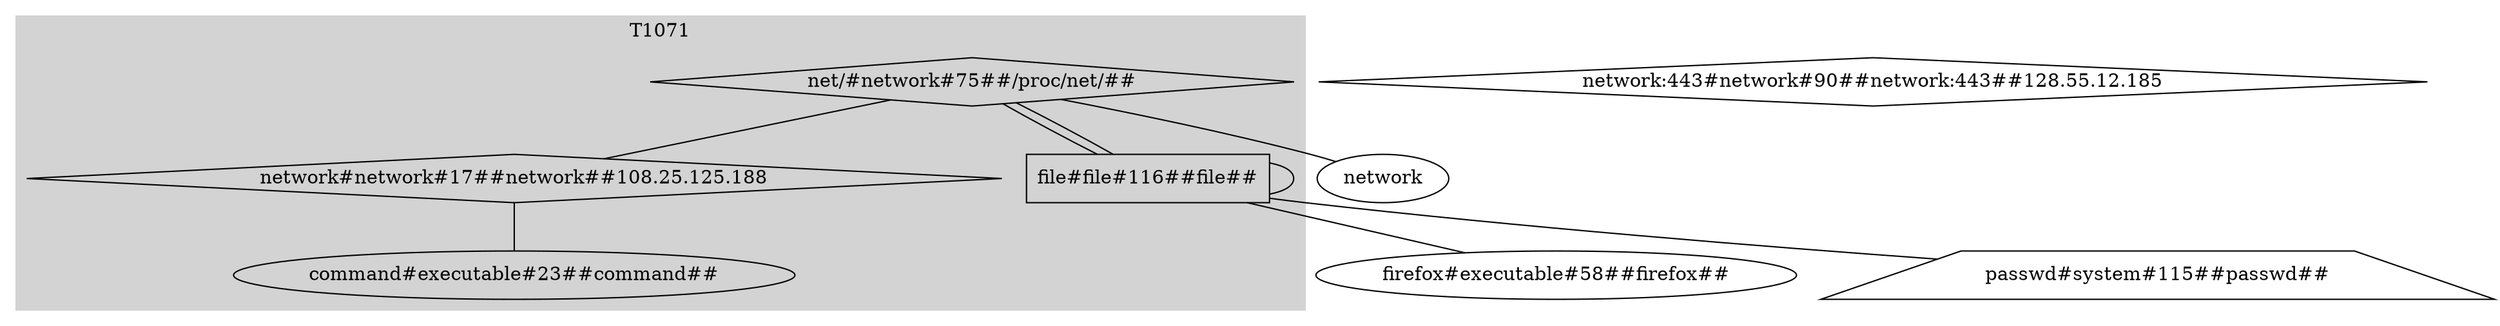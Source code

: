 graph G {
	"network#network#17" [label="network#network#17##network##108.25.125.188" shape=diamond]
	"command#executable#23" [label="command#executable#23##command##" shape=oval]
	"firefox#executable#58" [label="firefox#executable#58##firefox##" shape=oval]
	"net/#network#75" [label="net/#network#75##/proc/net/##" shape=diamond]
	"network:443#network#90" [label="network:443#network#90##network:443##128.55.12.185" shape=diamond]
	"file#file#116" [label="file#file#116##file##" shape=rectangle]
	"passwd#system#115" [label="passwd#system#115##passwd##" shape=trapezium]
	"network#network#17" -- "command#executable#23"
	"net/#network#75" -- "file#file#116"
	"net/#network#75" -- "network#network#17"
	"net/#network#75" -- network:"443#network#90"
	"file#file#116" -- "passwd#system#115"
	"file#file#116" -- "net/#network#75"
	"file#file#116" -- "file#file#116"
	"file#file#116" -- "firefox#executable#58"
	subgraph cluster_T1071 {
		color=lightgrey style=filled
		label=T1071
		"command#executable#23"
		"network#network#17"
		"net/#network#75"
		"file#file#116"
	}
	subgraph cluster_T1566 {
		color=lightgrey style=filled
		label=T1566
		"net/#network#75"
		"file#file#116"
		"file#file#116"
		"command#executable#23"
		"command#executable#23"
	}
	subgraph cluster_T1573 {
		color=lightgrey style=filled
		label=T1573
		"command#executable#23"
		"network#network#17"
		"file#file#116"
	}
}
